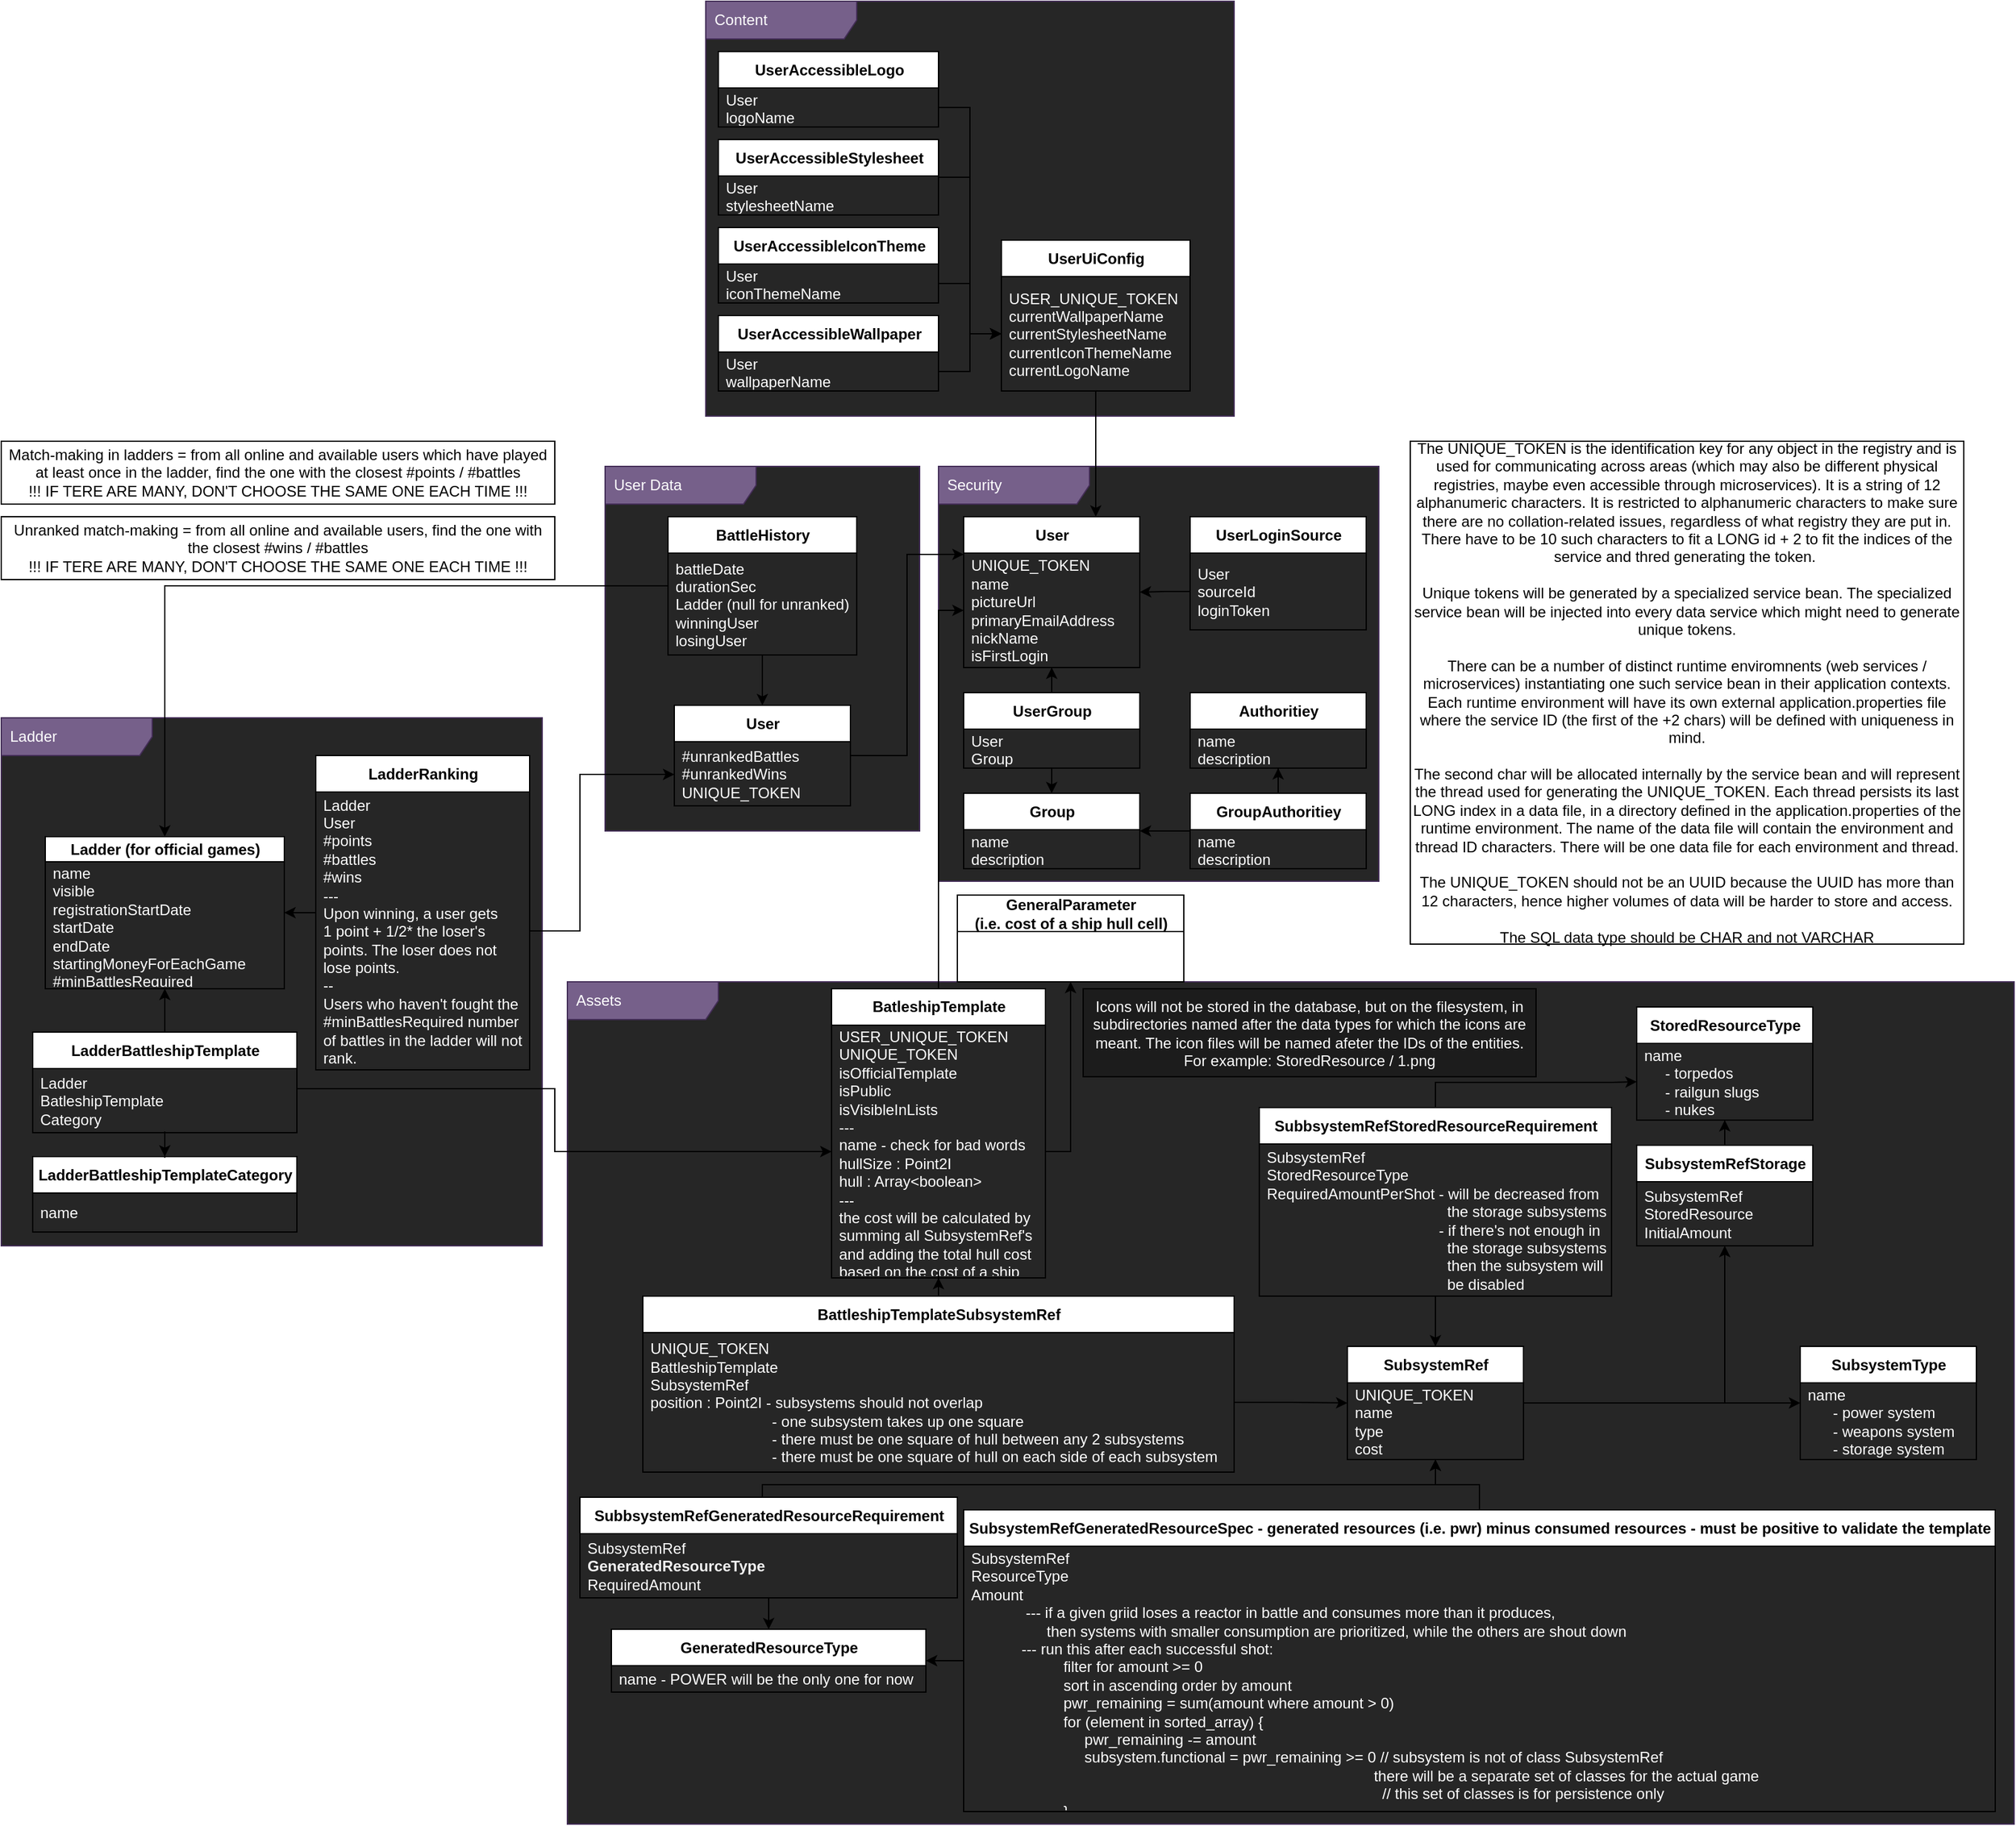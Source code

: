 <mxfile>
    <diagram id="Q96f5WNDCmfQpQFSebxe" name="Page-1">
        <mxGraphModel dx="861" dy="1618" grid="1" gridSize="10" guides="1" tooltips="1" connect="1" arrows="1" fold="1" page="1" pageScale="1" pageWidth="850" pageHeight="1100" math="0" shadow="0">
            <root>
                <mxCell id="0"/>
                <mxCell id="1" parent="0"/>
                <mxCell id="100" value="User Data" style="shape=umlFrame;whiteSpace=wrap;html=1;width=120;height=30;boundedLbl=1;verticalAlign=middle;align=left;spacingLeft=5;fillColor=#76608a;strokeColor=#432D57;fontColor=#ffffff;swimlaneFillColor=#262626;" parent="1" vertex="1">
                    <mxGeometry x="480" y="20" width="250" height="290" as="geometry"/>
                </mxCell>
                <mxCell id="95" value="Assets" style="shape=umlFrame;whiteSpace=wrap;html=1;width=120;height=30;boundedLbl=1;verticalAlign=middle;align=left;spacingLeft=5;fillColor=#76608a;strokeColor=#432D57;fontColor=#ffffff;swimlaneFillColor=#262626;" parent="1" vertex="1">
                    <mxGeometry x="450" y="430" width="1150" height="670" as="geometry"/>
                </mxCell>
                <mxCell id="89" value="Security" style="shape=umlFrame;whiteSpace=wrap;html=1;width=120;height=30;boundedLbl=1;verticalAlign=middle;align=left;spacingLeft=5;fillColor=#76608a;strokeColor=#432D57;fontColor=#ffffff;swimlaneFillColor=#262626;" parent="1" vertex="1">
                    <mxGeometry x="745" y="20" width="350" height="330" as="geometry"/>
                </mxCell>
                <mxCell id="90" value="Ladder" style="shape=umlFrame;whiteSpace=wrap;html=1;width=120;height=30;boundedLbl=1;verticalAlign=middle;align=left;spacingLeft=5;fillColor=#76608a;strokeColor=#432D57;fontColor=#ffffff;swimlaneFillColor=#262626;" parent="1" vertex="1">
                    <mxGeometry y="220" width="430" height="420" as="geometry"/>
                </mxCell>
                <mxCell id="105" style="edgeStyle=orthogonalEdgeStyle;rounded=0;orthogonalLoop=1;jettySize=auto;html=1;entryX=0;entryY=0.25;entryDx=0;entryDy=0;" parent="1" source="2" target="101" edge="1">
                    <mxGeometry relative="1" as="geometry"/>
                </mxCell>
                <mxCell id="2" value="User" style="swimlane;fontStyle=1;align=center;verticalAlign=middle;childLayout=stackLayout;horizontal=1;startSize=29;horizontalStack=0;resizeParent=1;resizeParentMax=0;resizeLast=0;collapsible=0;marginBottom=0;html=1;" parent="1" vertex="1">
                    <mxGeometry x="535" y="210" width="140" height="80" as="geometry"/>
                </mxCell>
                <mxCell id="4" value="#unrankedBattles&lt;br&gt;#unrankedWins&lt;br&gt;UNIQUE_TOKEN" style="text;html=1;strokeColor=none;fillColor=none;align=left;verticalAlign=middle;spacingLeft=4;spacingRight=4;overflow=hidden;rotatable=0;points=[[0,0.5],[1,0.5]];portConstraint=eastwest;fontColor=#FFFFFF;" parent="2" vertex="1">
                    <mxGeometry y="29" width="140" height="51" as="geometry"/>
                </mxCell>
                <mxCell id="111" style="edgeStyle=orthogonalEdgeStyle;rounded=0;orthogonalLoop=1;jettySize=auto;html=1;" parent="1" source="9" target="102" edge="1">
                    <mxGeometry relative="1" as="geometry"/>
                </mxCell>
                <mxCell id="9" value="BatleshipTemplate" style="swimlane;fontStyle=1;align=center;verticalAlign=middle;childLayout=stackLayout;horizontal=1;startSize=29;horizontalStack=0;resizeParent=1;resizeParentMax=0;resizeLast=0;collapsible=0;marginBottom=0;html=1;" parent="1" vertex="1">
                    <mxGeometry x="660" y="435.5" width="170" height="230" as="geometry"/>
                </mxCell>
                <mxCell id="10" value="USER_UNIQUE_TOKEN&lt;br&gt;UNIQUE_TOKEN&lt;br&gt;isOfficialTemplate&lt;br&gt;isPublic&lt;br&gt;isVisibleInLists&lt;br&gt;---&lt;br&gt;name - check for bad words&lt;br&gt;hullSize : Point2I&lt;br&gt;hull : Array&amp;lt;boolean&amp;gt;&lt;br&gt;---&lt;br&gt;the cost will be calculated by&lt;br&gt;summing all SubsystemRef's&lt;br&gt;and adding the total hull cost&lt;br&gt;based on the cost of a ship&lt;br&gt;hull cell, which is looked up in&lt;br&gt;the GeneralParameter table" style="text;html=1;strokeColor=none;fillColor=none;align=left;verticalAlign=middle;spacingLeft=4;spacingRight=4;overflow=hidden;rotatable=0;points=[[0,0.5],[1,0.5]];portConstraint=eastwest;fontColor=#FFFFFF;" parent="9" vertex="1">
                    <mxGeometry y="29" width="170" height="201" as="geometry"/>
                </mxCell>
                <mxCell id="27" style="edgeStyle=orthogonalEdgeStyle;rounded=0;orthogonalLoop=1;jettySize=auto;html=1;" parent="1" source="11" target="17" edge="1">
                    <mxGeometry relative="1" as="geometry"/>
                </mxCell>
                <mxCell id="37" style="edgeStyle=orthogonalEdgeStyle;rounded=0;orthogonalLoop=1;jettySize=auto;html=1;" parent="1" source="11" target="35" edge="1">
                    <mxGeometry relative="1" as="geometry"/>
                </mxCell>
                <mxCell id="11" value="SubsystemRef" style="swimlane;fontStyle=1;align=center;verticalAlign=middle;childLayout=stackLayout;horizontal=1;startSize=29;horizontalStack=0;resizeParent=1;resizeParentMax=0;resizeLast=0;collapsible=0;marginBottom=0;html=1;" parent="1" vertex="1">
                    <mxGeometry x="1070" y="720" width="140" height="90" as="geometry"/>
                </mxCell>
                <mxCell id="12" value="UNIQUE_TOKEN&lt;br&gt;name&lt;br&gt;type&lt;br&gt;cost" style="text;html=1;strokeColor=none;fillColor=none;align=left;verticalAlign=middle;spacingLeft=4;spacingRight=4;overflow=hidden;rotatable=0;points=[[0,0.5],[1,0.5]];portConstraint=eastwest;fontColor=#FFFFFF;" parent="11" vertex="1">
                    <mxGeometry y="29" width="140" height="61" as="geometry"/>
                </mxCell>
                <mxCell id="17" value="SubsystemType" style="swimlane;fontStyle=1;align=center;verticalAlign=middle;childLayout=stackLayout;horizontal=1;startSize=29;horizontalStack=0;resizeParent=1;resizeParentMax=0;resizeLast=0;collapsible=0;marginBottom=0;html=1;" parent="1" vertex="1">
                    <mxGeometry x="1430" y="720" width="140" height="90" as="geometry"/>
                </mxCell>
                <mxCell id="18" value="name&lt;br&gt;&amp;nbsp; &amp;nbsp; &amp;nbsp; - power system&lt;br&gt;&amp;nbsp; &amp;nbsp; &amp;nbsp; - weapons system&lt;br&gt;&amp;nbsp; &amp;nbsp; &amp;nbsp; - storage system" style="text;html=1;strokeColor=none;fillColor=none;align=left;verticalAlign=middle;spacingLeft=4;spacingRight=4;overflow=hidden;rotatable=0;points=[[0,0.5],[1,0.5]];portConstraint=eastwest;fontColor=#FFFFFF;" parent="17" vertex="1">
                    <mxGeometry y="29" width="140" height="61" as="geometry"/>
                </mxCell>
                <mxCell id="29" style="edgeStyle=orthogonalEdgeStyle;rounded=0;orthogonalLoop=1;jettySize=auto;html=1;" parent="1" source="19" target="21" edge="1">
                    <mxGeometry relative="1" as="geometry"/>
                </mxCell>
                <mxCell id="43" style="edgeStyle=orthogonalEdgeStyle;rounded=0;orthogonalLoop=1;jettySize=auto;html=1;" parent="1" source="19" target="11" edge="1">
                    <mxGeometry relative="1" as="geometry"/>
                </mxCell>
                <mxCell id="19" value="SubsystemRefGeneratedResourceSpec - generated resources (i.e. pwr) minus consumed resources - must be positive to validate the template" style="swimlane;fontStyle=1;align=center;verticalAlign=middle;childLayout=stackLayout;horizontal=1;startSize=29;horizontalStack=0;resizeParent=1;resizeParentMax=0;resizeLast=0;collapsible=0;marginBottom=0;html=1;" parent="1" vertex="1">
                    <mxGeometry x="765" y="850" width="820" height="240" as="geometry"/>
                </mxCell>
                <mxCell id="20" value="SubsystemRef&lt;br&gt;ResourceType&lt;br&gt;Amount&lt;br&gt;&amp;nbsp; &amp;nbsp; &amp;nbsp; &amp;nbsp; &amp;nbsp; &amp;nbsp; &amp;nbsp;--- if a given griid loses a reactor in battle and consumes more than it produces,&lt;br&gt;&amp;nbsp; &amp;nbsp; &amp;nbsp; &amp;nbsp; &amp;nbsp; &amp;nbsp; &amp;nbsp; &amp;nbsp; &amp;nbsp; then systems with smaller consumption are prioritized, while the others are shout down&lt;br&gt;&amp;nbsp; &amp;nbsp; &amp;nbsp; &amp;nbsp; &amp;nbsp; &amp;nbsp; --- run this after each successful shot:&lt;br&gt;&amp;nbsp; &amp;nbsp; &amp;nbsp; &amp;nbsp; &amp;nbsp; &amp;nbsp; &amp;nbsp; &amp;nbsp; &amp;nbsp; &amp;nbsp; &amp;nbsp; filter for amount &amp;gt;= 0&lt;br&gt;&amp;nbsp; &amp;nbsp; &amp;nbsp; &amp;nbsp; &amp;nbsp; &amp;nbsp; &amp;nbsp; &amp;nbsp; &amp;nbsp; &amp;nbsp; &amp;nbsp; sort in ascending order by amount&lt;br&gt;&amp;nbsp; &amp;nbsp; &amp;nbsp; &amp;nbsp; &amp;nbsp; &amp;nbsp; &amp;nbsp; &amp;nbsp; &amp;nbsp; &amp;nbsp; &amp;nbsp; pwr_remaining = sum(amount where amount &amp;gt; 0)&lt;br&gt;&amp;nbsp; &amp;nbsp; &amp;nbsp; &amp;nbsp; &amp;nbsp; &amp;nbsp; &amp;nbsp; &amp;nbsp; &amp;nbsp; &amp;nbsp; &amp;nbsp; for (element in sorted_array) {&lt;br&gt;&amp;nbsp; &amp;nbsp; &amp;nbsp; &amp;nbsp; &amp;nbsp; &amp;nbsp; &amp;nbsp; &amp;nbsp; &amp;nbsp; &amp;nbsp; &amp;nbsp; &amp;nbsp; &amp;nbsp; &amp;nbsp;pwr_remaining -= amount&lt;br&gt;&amp;nbsp; &amp;nbsp; &amp;nbsp; &amp;nbsp; &amp;nbsp; &amp;nbsp; &amp;nbsp; &amp;nbsp; &amp;nbsp; &amp;nbsp; &amp;nbsp; &amp;nbsp; &amp;nbsp; &amp;nbsp;subsystem.functional = pwr_remaining &amp;gt;= 0 // subsystem is not of class SubsystemRef&lt;br&gt;&amp;nbsp; &amp;nbsp; &amp;nbsp; &amp;nbsp; &amp;nbsp; &amp;nbsp; &amp;nbsp; &amp;nbsp; &amp;nbsp; &amp;nbsp; &amp;nbsp; &amp;nbsp; &amp;nbsp; &amp;nbsp; &amp;nbsp; &amp;nbsp; &amp;nbsp; &amp;nbsp; &amp;nbsp; &amp;nbsp; &amp;nbsp; &amp;nbsp; &amp;nbsp; &amp;nbsp; &amp;nbsp; &amp;nbsp; &amp;nbsp; &amp;nbsp; &amp;nbsp; &amp;nbsp; &amp;nbsp; &amp;nbsp; &amp;nbsp; &amp;nbsp; &amp;nbsp; &amp;nbsp; &amp;nbsp; &amp;nbsp; &amp;nbsp; &amp;nbsp; &amp;nbsp; &amp;nbsp; &amp;nbsp; &amp;nbsp; &amp;nbsp; &amp;nbsp; &amp;nbsp; &amp;nbsp;   there will be a separate set of classes for the actual game&lt;br&gt;&amp;nbsp; &amp;nbsp; &amp;nbsp; &amp;nbsp; &amp;nbsp; &amp;nbsp; &amp;nbsp; &amp;nbsp; &amp;nbsp; &amp;nbsp; &amp;nbsp; &amp;nbsp; &amp;nbsp; &amp;nbsp; &amp;nbsp; &amp;nbsp; &amp;nbsp; &amp;nbsp; &amp;nbsp; &amp;nbsp; &amp;nbsp; &amp;nbsp; &amp;nbsp; &amp;nbsp; &amp;nbsp; &amp;nbsp; &amp;nbsp; &amp;nbsp; &amp;nbsp; &amp;nbsp; &amp;nbsp; &amp;nbsp; &amp;nbsp; &amp;nbsp; &amp;nbsp; &amp;nbsp; &amp;nbsp; &amp;nbsp; &amp;nbsp; &amp;nbsp; &amp;nbsp; &amp;nbsp; &amp;nbsp; &amp;nbsp; &amp;nbsp; &amp;nbsp; &amp;nbsp; &amp;nbsp; &amp;nbsp; // this set of classes is for persistence only&lt;br&gt;&amp;nbsp; &amp;nbsp; &amp;nbsp; &amp;nbsp; &amp;nbsp; &amp;nbsp; &amp;nbsp; &amp;nbsp; &amp;nbsp; &amp;nbsp; &amp;nbsp; }" style="text;html=1;strokeColor=none;fillColor=none;align=left;verticalAlign=middle;spacingLeft=4;spacingRight=4;overflow=hidden;rotatable=0;points=[[0,0.5],[1,0.5]];portConstraint=eastwest;fontColor=#FFFFFF;" parent="19" vertex="1">
                    <mxGeometry y="29" width="820" height="211" as="geometry"/>
                </mxCell>
                <mxCell id="21" value="GeneratedResourceType" style="swimlane;fontStyle=1;align=center;verticalAlign=middle;childLayout=stackLayout;horizontal=1;startSize=29;horizontalStack=0;resizeParent=1;resizeParentMax=0;resizeLast=0;collapsible=0;marginBottom=0;html=1;" parent="1" vertex="1">
                    <mxGeometry x="485" y="945" width="250" height="50" as="geometry"/>
                </mxCell>
                <mxCell id="22" value="name - POWER will be the only one for now" style="text;html=1;strokeColor=none;fillColor=none;align=left;verticalAlign=middle;spacingLeft=4;spacingRight=4;overflow=hidden;rotatable=0;points=[[0,0.5],[1,0.5]];portConstraint=eastwest;fontColor=#FFFFFF;" parent="21" vertex="1">
                    <mxGeometry y="29" width="250" height="21" as="geometry"/>
                </mxCell>
                <mxCell id="34" style="edgeStyle=orthogonalEdgeStyle;rounded=0;orthogonalLoop=1;jettySize=auto;html=1;" parent="1" source="23" target="9" edge="1">
                    <mxGeometry relative="1" as="geometry"/>
                </mxCell>
                <mxCell id="23" value="BattleshipTemplateSubsystemRef" style="swimlane;fontStyle=1;align=center;verticalAlign=middle;childLayout=stackLayout;horizontal=1;startSize=29;horizontalStack=0;resizeParent=1;resizeParentMax=0;resizeLast=0;collapsible=0;marginBottom=0;html=1;" parent="1" vertex="1">
                    <mxGeometry x="510" y="680" width="470" height="140" as="geometry"/>
                </mxCell>
                <mxCell id="24" value="UNIQUE_TOKEN&lt;br&gt;BattleshipTemplate&lt;br&gt;SubsystemRef&lt;br&gt;position : Point2I - subsystems should not overlap&lt;br&gt;&amp;nbsp; &amp;nbsp; &amp;nbsp; &amp;nbsp; &amp;nbsp; &amp;nbsp; &amp;nbsp; &amp;nbsp; &amp;nbsp; &amp;nbsp; &amp;nbsp; &amp;nbsp; &amp;nbsp; &amp;nbsp; &amp;nbsp;- one subsystem takes up one square&lt;br&gt;&amp;nbsp; &amp;nbsp; &amp;nbsp; &amp;nbsp; &amp;nbsp; &amp;nbsp; &amp;nbsp; &amp;nbsp; &amp;nbsp; &amp;nbsp; &amp;nbsp; &amp;nbsp; &amp;nbsp; &amp;nbsp; &amp;nbsp;- there must be one square of hull between any 2 subsystems&lt;br&gt;&amp;nbsp; &amp;nbsp; &amp;nbsp; &amp;nbsp; &amp;nbsp; &amp;nbsp; &amp;nbsp; &amp;nbsp; &amp;nbsp; &amp;nbsp; &amp;nbsp; &amp;nbsp; &amp;nbsp; &amp;nbsp; &amp;nbsp;- there must be one square of hull on each side of each subsystem" style="text;html=1;strokeColor=none;fillColor=none;align=left;verticalAlign=middle;spacingLeft=4;spacingRight=4;overflow=hidden;rotatable=0;points=[[0,0.5],[1,0.5]];portConstraint=eastwest;fontColor=#FFFFFF;" parent="23" vertex="1">
                    <mxGeometry y="29" width="470" height="111" as="geometry"/>
                </mxCell>
                <mxCell id="25" style="edgeStyle=orthogonalEdgeStyle;rounded=0;orthogonalLoop=1;jettySize=auto;html=1;" parent="1" source="24" target="11" edge="1">
                    <mxGeometry relative="1" as="geometry"/>
                </mxCell>
                <mxCell id="40" style="edgeStyle=orthogonalEdgeStyle;rounded=0;orthogonalLoop=1;jettySize=auto;html=1;" parent="1" source="35" target="38" edge="1">
                    <mxGeometry relative="1" as="geometry"/>
                </mxCell>
                <mxCell id="35" value="SubsystemRefStorage" style="swimlane;fontStyle=1;align=center;verticalAlign=middle;childLayout=stackLayout;horizontal=1;startSize=29;horizontalStack=0;resizeParent=1;resizeParentMax=0;resizeLast=0;collapsible=0;marginBottom=0;html=1;" parent="1" vertex="1">
                    <mxGeometry x="1300" y="560" width="140" height="80" as="geometry"/>
                </mxCell>
                <mxCell id="36" value="SubsystemRef&lt;br&gt;StoredResource&lt;br&gt;InitialAmount" style="text;html=1;strokeColor=none;fillColor=none;align=left;verticalAlign=middle;spacingLeft=4;spacingRight=4;overflow=hidden;rotatable=0;points=[[0,0.5],[1,0.5]];portConstraint=eastwest;fontColor=#FFFFFF;" parent="35" vertex="1">
                    <mxGeometry y="29" width="140" height="51" as="geometry"/>
                </mxCell>
                <mxCell id="38" value="StoredResourceType" style="swimlane;fontStyle=1;align=center;verticalAlign=middle;childLayout=stackLayout;horizontal=1;startSize=29;horizontalStack=0;resizeParent=1;resizeParentMax=0;resizeLast=0;collapsible=0;marginBottom=0;html=1;" parent="1" vertex="1">
                    <mxGeometry x="1300" y="450" width="140" height="90" as="geometry"/>
                </mxCell>
                <mxCell id="39" value="name&lt;br&gt;&amp;nbsp; &amp;nbsp; &amp;nbsp;- torpedos&lt;br&gt;&amp;nbsp; &amp;nbsp; &amp;nbsp;- railgun slugs&lt;br&gt;&amp;nbsp; &amp;nbsp; &amp;nbsp;- nukes" style="text;html=1;strokeColor=none;fillColor=none;align=left;verticalAlign=middle;spacingLeft=4;spacingRight=4;overflow=hidden;rotatable=0;points=[[0,0.5],[1,0.5]];portConstraint=eastwest;fontColor=#FFFFFF;" parent="38" vertex="1">
                    <mxGeometry y="29" width="140" height="61" as="geometry"/>
                </mxCell>
                <mxCell id="48" style="edgeStyle=orthogonalEdgeStyle;rounded=0;orthogonalLoop=1;jettySize=auto;html=1;" parent="1" source="41" target="11" edge="1">
                    <mxGeometry relative="1" as="geometry"/>
                </mxCell>
                <mxCell id="119" style="edgeStyle=orthogonalEdgeStyle;rounded=0;orthogonalLoop=1;jettySize=auto;html=1;entryX=0;entryY=0.5;entryDx=0;entryDy=0;" parent="1" source="41" target="39" edge="1">
                    <mxGeometry relative="1" as="geometry">
                        <Array as="points">
                            <mxPoint x="1140" y="510"/>
                            <mxPoint x="1280" y="510"/>
                        </Array>
                    </mxGeometry>
                </mxCell>
                <mxCell id="41" value="SubbsystemRefStoredResourceRequirement" style="swimlane;fontStyle=1;align=center;verticalAlign=middle;childLayout=stackLayout;horizontal=1;startSize=29;horizontalStack=0;resizeParent=1;resizeParentMax=0;resizeLast=0;collapsible=0;marginBottom=0;html=1;" parent="1" vertex="1">
                    <mxGeometry x="1000" y="530" width="280" height="150" as="geometry"/>
                </mxCell>
                <mxCell id="42" value="SubsystemRef&lt;br&gt;StoredResourceType&lt;br&gt;RequiredAmountPerShot - will be decreased from&lt;br&gt;&amp;nbsp; &amp;nbsp; &amp;nbsp; &amp;nbsp; &amp;nbsp; &amp;nbsp; &amp;nbsp; &amp;nbsp; &amp;nbsp; &amp;nbsp; &amp;nbsp; &amp;nbsp; &amp;nbsp; &amp;nbsp; &amp;nbsp; &amp;nbsp; &amp;nbsp; &amp;nbsp; &amp;nbsp; &amp;nbsp; &amp;nbsp; &amp;nbsp;the storage subsystems&lt;br&gt;&amp;nbsp; &amp;nbsp; &amp;nbsp; &amp;nbsp; &amp;nbsp; &amp;nbsp; &amp;nbsp; &amp;nbsp; &amp;nbsp; &amp;nbsp; &amp;nbsp; &amp;nbsp; &amp;nbsp; &amp;nbsp; &amp;nbsp; &amp;nbsp; &amp;nbsp; &amp;nbsp; &amp;nbsp; &amp;nbsp; &amp;nbsp;- if there's not enough in&lt;br&gt;&amp;nbsp; &amp;nbsp; &amp;nbsp; &amp;nbsp; &amp;nbsp; &amp;nbsp; &amp;nbsp; &amp;nbsp; &amp;nbsp; &amp;nbsp; &amp;nbsp; &amp;nbsp; &amp;nbsp; &amp;nbsp; &amp;nbsp; &amp;nbsp; &amp;nbsp; &amp;nbsp; &amp;nbsp; &amp;nbsp; &amp;nbsp; &amp;nbsp;the storage subsystems,&lt;br&gt;&amp;nbsp; &amp;nbsp; &amp;nbsp; &amp;nbsp; &amp;nbsp; &amp;nbsp; &amp;nbsp; &amp;nbsp; &amp;nbsp; &amp;nbsp; &amp;nbsp; &amp;nbsp; &amp;nbsp; &amp;nbsp; &amp;nbsp; &amp;nbsp; &amp;nbsp; &amp;nbsp; &amp;nbsp; &amp;nbsp; &amp;nbsp; &amp;nbsp;then the subsystem will&lt;br&gt;&amp;nbsp; &amp;nbsp; &amp;nbsp; &amp;nbsp; &amp;nbsp; &amp;nbsp; &amp;nbsp; &amp;nbsp; &amp;nbsp; &amp;nbsp; &amp;nbsp; &amp;nbsp; &amp;nbsp; &amp;nbsp; &amp;nbsp; &amp;nbsp; &amp;nbsp; &amp;nbsp; &amp;nbsp; &amp;nbsp; &amp;nbsp; &amp;nbsp;be disabled" style="text;html=1;strokeColor=none;fillColor=none;align=left;verticalAlign=middle;spacingLeft=4;spacingRight=4;overflow=hidden;rotatable=0;points=[[0,0.5],[1,0.5]];portConstraint=eastwest;fontColor=#FFFFFF;" parent="41" vertex="1">
                    <mxGeometry y="29" width="280" height="121" as="geometry"/>
                </mxCell>
                <mxCell id="49" value="Icons will not be stored in the database, but on the filesystem, in subdirectories named after the data types for which the icons are meant. The icon files will be named afeter the IDs of the entities. For example: StoredResource / 1.png" style="rounded=0;whiteSpace=wrap;html=1;fillColor=#1C1C1C;fontColor=#FFFFFF;" parent="1" vertex="1">
                    <mxGeometry x="860" y="435.5" width="360" height="70" as="geometry"/>
                </mxCell>
                <mxCell id="51" value="GeneralParameter&lt;br&gt;(i.e. cost of a ship hull cell)" style="swimlane;fontStyle=1;align=center;verticalAlign=middle;childLayout=stackLayout;horizontal=1;startSize=29;horizontalStack=0;resizeParent=1;resizeParentMax=0;resizeLast=0;collapsible=0;marginBottom=0;html=1;" parent="1" vertex="1">
                    <mxGeometry x="760" y="361" width="180" height="69" as="geometry"/>
                </mxCell>
                <mxCell id="52" value="name&lt;br&gt;value" style="text;html=1;strokeColor=none;fillColor=none;align=left;verticalAlign=middle;spacingLeft=4;spacingRight=4;overflow=hidden;rotatable=0;points=[[0,0.5],[1,0.5]];portConstraint=eastwest;fontColor=#FFFFFF;" parent="51" vertex="1">
                    <mxGeometry y="29" width="180" height="40" as="geometry"/>
                </mxCell>
                <mxCell id="53" style="edgeStyle=orthogonalEdgeStyle;rounded=0;orthogonalLoop=1;jettySize=auto;html=1;" parent="1" source="10" target="51" edge="1">
                    <mxGeometry relative="1" as="geometry"/>
                </mxCell>
                <mxCell id="54" value="Ladder (for official games)" style="swimlane;fontStyle=1;align=center;verticalAlign=middle;childLayout=stackLayout;horizontal=1;startSize=20;horizontalStack=0;resizeParent=1;resizeParentMax=0;resizeLast=0;collapsible=0;marginBottom=0;html=1;" parent="1" vertex="1">
                    <mxGeometry x="35" y="314.5" width="190" height="121" as="geometry"/>
                </mxCell>
                <mxCell id="55" value="name&lt;br&gt;visible&lt;br&gt;registrationStartDate&lt;br&gt;startDate&lt;br&gt;endDate&lt;br&gt;startingMoneyForEachGame&lt;br&gt;#minBattlesRequired" style="text;html=1;strokeColor=none;fillColor=none;align=left;verticalAlign=middle;spacingLeft=4;spacingRight=4;overflow=hidden;rotatable=0;points=[[0,0.5],[1,0.5]];portConstraint=eastwest;fontColor=#FFFFFF;" parent="54" vertex="1">
                    <mxGeometry y="20" width="190" height="101" as="geometry"/>
                </mxCell>
                <mxCell id="58" style="edgeStyle=orthogonalEdgeStyle;rounded=0;orthogonalLoop=1;jettySize=auto;html=1;" parent="1" source="56" target="54" edge="1">
                    <mxGeometry relative="1" as="geometry"/>
                </mxCell>
                <mxCell id="56" value="LadderRanking" style="swimlane;fontStyle=1;align=center;verticalAlign=middle;childLayout=stackLayout;horizontal=1;startSize=29;horizontalStack=0;resizeParent=1;resizeParentMax=0;resizeLast=0;collapsible=0;marginBottom=0;html=1;" parent="1" vertex="1">
                    <mxGeometry x="250" y="250" width="170" height="250" as="geometry"/>
                </mxCell>
                <mxCell id="57" value="Ladder&lt;br&gt;User&lt;br&gt;#points&lt;br&gt;#battles&lt;br&gt;#wins&lt;br&gt;---&lt;br&gt;Upon winning, a user gets&lt;br&gt;1 point + 1/2* the loser's&lt;br&gt;points. The loser does not&lt;br&gt;lose points.&amp;nbsp;&lt;br&gt;--&lt;br&gt;Users who haven't fought the&lt;br&gt;#minBattlesRequired number&lt;br&gt;of battles in the ladder will not&lt;br&gt;rank." style="text;html=1;strokeColor=none;fillColor=none;align=left;verticalAlign=middle;spacingLeft=4;spacingRight=4;overflow=hidden;rotatable=0;points=[[0,0.5],[1,0.5]];portConstraint=eastwest;fontColor=#FFFFFF;" parent="56" vertex="1">
                    <mxGeometry y="29" width="170" height="221" as="geometry"/>
                </mxCell>
                <mxCell id="60" style="edgeStyle=orthogonalEdgeStyle;rounded=0;orthogonalLoop=1;jettySize=auto;html=1;" parent="1" source="57" target="2" edge="1">
                    <mxGeometry relative="1" as="geometry">
                        <Array as="points">
                            <mxPoint x="460" y="390"/>
                            <mxPoint x="460" y="265"/>
                        </Array>
                    </mxGeometry>
                </mxCell>
                <mxCell id="61" value="LadderBattleshipTemplateCategory" style="swimlane;fontStyle=1;align=center;verticalAlign=middle;childLayout=stackLayout;horizontal=1;startSize=29;horizontalStack=0;resizeParent=1;resizeParentMax=0;resizeLast=0;collapsible=0;marginBottom=0;html=1;" parent="1" vertex="1">
                    <mxGeometry x="25" y="569" width="210" height="60" as="geometry"/>
                </mxCell>
                <mxCell id="62" value="name" style="text;html=1;strokeColor=none;fillColor=none;align=left;verticalAlign=middle;spacingLeft=4;spacingRight=4;overflow=hidden;rotatable=0;points=[[0,0.5],[1,0.5]];portConstraint=eastwest;fontColor=#FFFFFF;" parent="61" vertex="1">
                    <mxGeometry y="29" width="210" height="31" as="geometry"/>
                </mxCell>
                <mxCell id="66" style="edgeStyle=orthogonalEdgeStyle;rounded=0;orthogonalLoop=1;jettySize=auto;html=1;" parent="1" source="63" target="54" edge="1">
                    <mxGeometry relative="1" as="geometry"/>
                </mxCell>
                <mxCell id="67" style="edgeStyle=orthogonalEdgeStyle;rounded=0;orthogonalLoop=1;jettySize=auto;html=1;" parent="1" source="63" target="61" edge="1">
                    <mxGeometry relative="1" as="geometry"/>
                </mxCell>
                <mxCell id="63" value="LadderBattleshipTemplate" style="swimlane;fontStyle=1;align=center;verticalAlign=middle;childLayout=stackLayout;horizontal=1;startSize=29;horizontalStack=0;resizeParent=1;resizeParentMax=0;resizeLast=0;collapsible=0;marginBottom=0;html=1;" parent="1" vertex="1">
                    <mxGeometry x="25" y="470" width="210" height="80" as="geometry"/>
                </mxCell>
                <mxCell id="64" value="Ladder&lt;br&gt;BatleshipTemplate&lt;br&gt;Category" style="text;html=1;strokeColor=none;fillColor=none;align=left;verticalAlign=middle;spacingLeft=4;spacingRight=4;overflow=hidden;rotatable=0;points=[[0,0.5],[1,0.5]];portConstraint=eastwest;fontColor=#FFFFFF;" parent="63" vertex="1">
                    <mxGeometry y="29" width="210" height="51" as="geometry"/>
                </mxCell>
                <mxCell id="65" style="edgeStyle=orthogonalEdgeStyle;rounded=0;orthogonalLoop=1;jettySize=auto;html=1;" parent="1" source="64" target="9" edge="1">
                    <mxGeometry relative="1" as="geometry">
                        <Array as="points">
                            <mxPoint x="440" y="515"/>
                            <mxPoint x="440" y="565"/>
                        </Array>
                    </mxGeometry>
                </mxCell>
                <mxCell id="68" value="Match-making in ladders = from all online and available users which have played at least once in the ladder, find the one with the closest #points / #battles&lt;br&gt;!!! IF TERE ARE MANY, DON'T CHOOSE THE SAME ONE EACH TIME !!!" style="rounded=0;whiteSpace=wrap;html=1;" parent="1" vertex="1">
                    <mxGeometry width="440" height="50" as="geometry"/>
                </mxCell>
                <mxCell id="69" value="Unranked match-making = from all online and available users, find the one with the closest #wins / #battles&lt;br&gt;!!! IF TERE ARE MANY, DON'T CHOOSE THE SAME ONE EACH TIME !!!" style="rounded=0;whiteSpace=wrap;html=1;" parent="1" vertex="1">
                    <mxGeometry y="60" width="440" height="50" as="geometry"/>
                </mxCell>
                <mxCell id="74" style="edgeStyle=orthogonalEdgeStyle;rounded=0;orthogonalLoop=1;jettySize=auto;html=1;" parent="1" source="72" target="2" edge="1">
                    <mxGeometry relative="1" as="geometry"/>
                </mxCell>
                <mxCell id="75" style="edgeStyle=orthogonalEdgeStyle;rounded=0;orthogonalLoop=1;jettySize=auto;html=1;entryX=0.5;entryY=0;entryDx=0;entryDy=0;" parent="1" source="72" target="54" edge="1">
                    <mxGeometry relative="1" as="geometry"/>
                </mxCell>
                <mxCell id="72" value="BattleHistory" style="swimlane;fontStyle=1;align=center;verticalAlign=middle;childLayout=stackLayout;horizontal=1;startSize=29;horizontalStack=0;resizeParent=1;resizeParentMax=0;resizeLast=0;collapsible=0;marginBottom=0;html=1;" parent="1" vertex="1">
                    <mxGeometry x="530" y="60" width="150" height="110" as="geometry"/>
                </mxCell>
                <mxCell id="73" value="battleDate&lt;br&gt;durationSec&lt;br&gt;Ladder (null for unranked)&lt;br&gt;winningUser&lt;br&gt;losingUser" style="text;html=1;strokeColor=none;fillColor=none;align=left;verticalAlign=middle;spacingLeft=4;spacingRight=4;overflow=hidden;rotatable=0;points=[[0,0.5],[1,0.5]];portConstraint=eastwest;fontColor=#FFFFFF;" parent="72" vertex="1">
                    <mxGeometry y="29" width="150" height="81" as="geometry"/>
                </mxCell>
                <mxCell id="76" value="Group" style="swimlane;fontStyle=1;align=center;verticalAlign=middle;childLayout=stackLayout;horizontal=1;startSize=29;horizontalStack=0;resizeParent=1;resizeParentMax=0;resizeLast=0;collapsible=0;marginBottom=0;html=1;" parent="1" vertex="1">
                    <mxGeometry x="765" y="280" width="140" height="60" as="geometry"/>
                </mxCell>
                <mxCell id="77" value="name&lt;br&gt;description" style="text;html=1;strokeColor=none;fillColor=none;align=left;verticalAlign=middle;spacingLeft=4;spacingRight=4;overflow=hidden;rotatable=0;points=[[0,0.5],[1,0.5]];portConstraint=eastwest;fontColor=#FFFFFF;" parent="76" vertex="1">
                    <mxGeometry y="29" width="140" height="31" as="geometry"/>
                </mxCell>
                <mxCell id="86" style="edgeStyle=orthogonalEdgeStyle;rounded=0;orthogonalLoop=1;jettySize=auto;html=1;" parent="1" source="78" target="76" edge="1">
                    <mxGeometry relative="1" as="geometry"/>
                </mxCell>
                <mxCell id="108" style="edgeStyle=orthogonalEdgeStyle;rounded=0;orthogonalLoop=1;jettySize=auto;html=1;" parent="1" source="78" target="101" edge="1">
                    <mxGeometry relative="1" as="geometry"/>
                </mxCell>
                <mxCell id="78" value="UserGroup" style="swimlane;fontStyle=1;align=center;verticalAlign=middle;childLayout=stackLayout;horizontal=1;startSize=29;horizontalStack=0;resizeParent=1;resizeParentMax=0;resizeLast=0;collapsible=0;marginBottom=0;html=1;" parent="1" vertex="1">
                    <mxGeometry x="765" y="200" width="140" height="60" as="geometry"/>
                </mxCell>
                <mxCell id="79" value="User&lt;br&gt;Group" style="text;html=1;strokeColor=none;fillColor=none;align=left;verticalAlign=middle;spacingLeft=4;spacingRight=4;overflow=hidden;rotatable=0;points=[[0,0.5],[1,0.5]];portConstraint=eastwest;fontColor=#FFFFFF;" parent="78" vertex="1">
                    <mxGeometry y="29" width="140" height="31" as="geometry"/>
                </mxCell>
                <mxCell id="82" value="Authoritiey" style="swimlane;fontStyle=1;align=center;verticalAlign=middle;childLayout=stackLayout;horizontal=1;startSize=29;horizontalStack=0;resizeParent=1;resizeParentMax=0;resizeLast=0;collapsible=0;marginBottom=0;html=1;" parent="1" vertex="1">
                    <mxGeometry x="945" y="200" width="140" height="60" as="geometry"/>
                </mxCell>
                <mxCell id="83" value="name&lt;br&gt;description" style="text;html=1;strokeColor=none;fillColor=none;align=left;verticalAlign=middle;spacingLeft=4;spacingRight=4;overflow=hidden;rotatable=0;points=[[0,0.5],[1,0.5]];portConstraint=eastwest;fontColor=#FFFFFF;" parent="82" vertex="1">
                    <mxGeometry y="29" width="140" height="31" as="geometry"/>
                </mxCell>
                <mxCell id="88" style="edgeStyle=orthogonalEdgeStyle;rounded=0;orthogonalLoop=1;jettySize=auto;html=1;" parent="1" source="84" target="82" edge="1">
                    <mxGeometry relative="1" as="geometry"/>
                </mxCell>
                <mxCell id="107" style="edgeStyle=orthogonalEdgeStyle;rounded=0;orthogonalLoop=1;jettySize=auto;html=1;" parent="1" source="84" target="76" edge="1">
                    <mxGeometry relative="1" as="geometry"/>
                </mxCell>
                <mxCell id="84" value="GroupAuthoritiey" style="swimlane;fontStyle=1;align=center;verticalAlign=middle;childLayout=stackLayout;horizontal=1;startSize=29;horizontalStack=0;resizeParent=1;resizeParentMax=0;resizeLast=0;collapsible=0;marginBottom=0;html=1;" parent="1" vertex="1">
                    <mxGeometry x="945" y="280" width="140" height="60" as="geometry"/>
                </mxCell>
                <mxCell id="85" value="name&lt;br&gt;description" style="text;html=1;strokeColor=none;fillColor=none;align=left;verticalAlign=middle;spacingLeft=4;spacingRight=4;overflow=hidden;rotatable=0;points=[[0,0.5],[1,0.5]];portConstraint=eastwest;fontColor=#FFFFFF;" parent="84" vertex="1">
                    <mxGeometry y="29" width="140" height="31" as="geometry"/>
                </mxCell>
                <mxCell id="91" value="UserLoginSource" style="swimlane;fontStyle=1;align=center;verticalAlign=middle;childLayout=stackLayout;horizontal=1;startSize=29;horizontalStack=0;resizeParent=1;resizeParentMax=0;resizeLast=0;collapsible=0;marginBottom=0;html=1;" parent="1" vertex="1">
                    <mxGeometry x="945" y="60" width="140" height="90" as="geometry"/>
                </mxCell>
                <mxCell id="92" value="User&lt;br&gt;sourceId&lt;br&gt;loginToken" style="text;html=1;strokeColor=none;fillColor=none;align=left;verticalAlign=middle;spacingLeft=4;spacingRight=4;overflow=hidden;rotatable=0;points=[[0,0.5],[1,0.5]];portConstraint=eastwest;fontColor=#FFFFFF;" parent="91" vertex="1">
                    <mxGeometry y="29" width="140" height="61" as="geometry"/>
                </mxCell>
                <mxCell id="101" value="User" style="swimlane;fontStyle=1;align=center;verticalAlign=middle;childLayout=stackLayout;horizontal=1;startSize=29;horizontalStack=0;resizeParent=1;resizeParentMax=0;resizeLast=0;collapsible=0;marginBottom=0;html=1;" parent="1" vertex="1">
                    <mxGeometry x="765" y="60" width="140" height="120" as="geometry"/>
                </mxCell>
                <mxCell id="102" value="UNIQUE_TOKEN&lt;br&gt;name&lt;br&gt;pictureUrl&lt;br&gt;primaryEmailAddress&lt;br&gt;nickName&lt;br&gt;isFirstLogin" style="text;html=1;strokeColor=none;fillColor=none;align=left;verticalAlign=middle;spacingLeft=4;spacingRight=4;overflow=hidden;rotatable=0;points=[[0,0.5],[1,0.5]];portConstraint=eastwest;fontColor=#FFFFFF;" parent="101" vertex="1">
                    <mxGeometry y="29" width="140" height="91" as="geometry"/>
                </mxCell>
                <mxCell id="103" style="edgeStyle=orthogonalEdgeStyle;rounded=0;orthogonalLoop=1;jettySize=auto;html=1;" parent="1" source="92" target="101" edge="1">
                    <mxGeometry relative="1" as="geometry"/>
                </mxCell>
                <mxCell id="106" value="The UNIQUE_TOKEN is the identification key for any object in the registry and is used for communicating across areas (which may also be different physical registries, maybe even accessible through microservices). It is&amp;nbsp;a string of 12 alphanumeric characters. It is restricted to alphanumeric characters to make sure there are no collation-related issues, regardless of what registry they are put in. There have to be 10 such characters to fit a LONG id + 2 to fit the indices of the service and thred generating the token.&amp;nbsp;&lt;br&gt;&lt;br&gt;Unique tokens will be generated by a specialized service bean. The specialized service bean will be injected into every data service which might need to generate unique tokens.&lt;br&gt;&lt;br&gt;There can be a number of distinct runtime enviromnents (web services / microservices) instantiating one such service bean in their application contexts. Each runtime environment will have its own external application.properties file where the service ID (the first of the +2 chars) will be defined with uniqueness in mind.&lt;br&gt;&lt;br&gt;The second char will be allocated internally by the service bean and will represent the thread used for generating the UNIQUE_TOKEN. Each thread persists its last LONG index in a data file, in a directory defined in the application.properties of the runtime environment. The name of the data file will contain the environment and thread ID characters. There will be one data file for each environment and thread.&lt;br&gt;&lt;br&gt;The UNIQUE_TOKEN should not be an UUID because the UUID has more than 12 characters, hence higher volumes of data will be harder to store and access.&lt;br&gt;&lt;br&gt;The SQL data type should be CHAR and not VARCHAR" style="rounded=0;whiteSpace=wrap;html=1;" parent="1" vertex="1">
                    <mxGeometry x="1120" width="440" height="400" as="geometry"/>
                </mxCell>
                <mxCell id="116" style="edgeStyle=orthogonalEdgeStyle;rounded=0;orthogonalLoop=1;jettySize=auto;html=1;" parent="1" source="112" target="11" edge="1">
                    <mxGeometry relative="1" as="geometry">
                        <Array as="points">
                            <mxPoint x="605" y="830"/>
                            <mxPoint x="1140" y="830"/>
                        </Array>
                    </mxGeometry>
                </mxCell>
                <mxCell id="117" style="edgeStyle=orthogonalEdgeStyle;rounded=0;orthogonalLoop=1;jettySize=auto;html=1;" parent="1" source="112" target="21" edge="1">
                    <mxGeometry relative="1" as="geometry"/>
                </mxCell>
                <mxCell id="112" value="SubbsystemRefGeneratedResourceRequirement" style="swimlane;fontStyle=1;align=center;verticalAlign=middle;childLayout=stackLayout;horizontal=1;startSize=29;horizontalStack=0;resizeParent=1;resizeParentMax=0;resizeLast=0;collapsible=0;marginBottom=0;html=1;" parent="1" vertex="1">
                    <mxGeometry x="460" y="840" width="300" height="80" as="geometry"/>
                </mxCell>
                <mxCell id="113" value="SubsystemRef&lt;br&gt;&lt;span style=&quot;color: rgb(240 , 240 , 240) ; font-weight: 700 ; text-align: center&quot;&gt;GeneratedResourceType&lt;/span&gt;&lt;br&gt;RequiredAmount" style="text;html=1;strokeColor=none;fillColor=none;align=left;verticalAlign=middle;spacingLeft=4;spacingRight=4;overflow=hidden;rotatable=0;points=[[0,0.5],[1,0.5]];portConstraint=eastwest;fontColor=#FFFFFF;" parent="112" vertex="1">
                    <mxGeometry y="29" width="300" height="51" as="geometry"/>
                </mxCell>
                <mxCell id="120" value="Content" style="shape=umlFrame;whiteSpace=wrap;html=1;width=120;height=30;boundedLbl=1;verticalAlign=middle;align=left;spacingLeft=5;fillColor=#76608a;strokeColor=#432D57;fontColor=#ffffff;swimlaneFillColor=#262626;" vertex="1" parent="1">
                    <mxGeometry x="560" y="-350" width="420" height="330" as="geometry"/>
                </mxCell>
                <mxCell id="126" style="edgeStyle=orthogonalEdgeStyle;rounded=0;orthogonalLoop=1;jettySize=auto;html=1;entryX=0.75;entryY=0;entryDx=0;entryDy=0;" edge="1" parent="1" source="121" target="101">
                    <mxGeometry relative="1" as="geometry"/>
                </mxCell>
                <mxCell id="121" value="UserUiConfig" style="swimlane;fontStyle=1;align=center;verticalAlign=middle;childLayout=stackLayout;horizontal=1;startSize=29;horizontalStack=0;resizeParent=1;resizeParentMax=0;resizeLast=0;collapsible=0;marginBottom=0;html=1;" vertex="1" parent="1">
                    <mxGeometry x="795" y="-160" width="150" height="120" as="geometry"/>
                </mxCell>
                <mxCell id="122" value="USER_UNIQUE_TOKEN&lt;br&gt;currentWallpaperName&lt;br&gt;currentStylesheetName&lt;br&gt;currentIconThemeName&lt;br&gt;currentLogoName" style="text;html=1;strokeColor=none;fillColor=none;align=left;verticalAlign=middle;spacingLeft=4;spacingRight=4;overflow=hidden;rotatable=0;points=[[0,0.5],[1,0.5]];portConstraint=eastwest;fontColor=#FFFFFF;" vertex="1" parent="121">
                    <mxGeometry y="29" width="150" height="91" as="geometry"/>
                </mxCell>
                <mxCell id="137" style="edgeStyle=orthogonalEdgeStyle;rounded=0;orthogonalLoop=1;jettySize=auto;html=1;entryX=0;entryY=0.5;entryDx=0;entryDy=0;" edge="1" parent="1" source="123" target="122">
                    <mxGeometry relative="1" as="geometry">
                        <Array as="points">
                            <mxPoint x="770" y="-210"/>
                            <mxPoint x="770" y="-86"/>
                        </Array>
                    </mxGeometry>
                </mxCell>
                <mxCell id="123" value="UserAccessibleStylesheet" style="swimlane;fontStyle=1;align=center;verticalAlign=middle;childLayout=stackLayout;horizontal=1;startSize=29;horizontalStack=0;resizeParent=1;resizeParentMax=0;resizeLast=0;collapsible=0;marginBottom=0;html=1;" vertex="1" parent="1">
                    <mxGeometry x="570" y="-240" width="175" height="60" as="geometry"/>
                </mxCell>
                <mxCell id="124" value="User&lt;br&gt;stylesheetName" style="text;html=1;strokeColor=none;fillColor=none;align=left;verticalAlign=middle;spacingLeft=4;spacingRight=4;overflow=hidden;rotatable=0;points=[[0,0.5],[1,0.5]];portConstraint=eastwest;fontColor=#FFFFFF;" vertex="1" parent="123">
                    <mxGeometry y="29" width="175" height="31" as="geometry"/>
                </mxCell>
                <mxCell id="127" value="UserAccessibleWallpaper" style="swimlane;fontStyle=1;align=center;verticalAlign=middle;childLayout=stackLayout;horizontal=1;startSize=29;horizontalStack=0;resizeParent=1;resizeParentMax=0;resizeLast=0;collapsible=0;marginBottom=0;html=1;" vertex="1" parent="1">
                    <mxGeometry x="570" y="-100" width="175" height="60" as="geometry"/>
                </mxCell>
                <mxCell id="128" value="User&lt;br&gt;wallpaperName" style="text;html=1;strokeColor=none;fillColor=none;align=left;verticalAlign=middle;spacingLeft=4;spacingRight=4;overflow=hidden;rotatable=0;points=[[0,0.5],[1,0.5]];portConstraint=eastwest;fontColor=#FFFFFF;" vertex="1" parent="127">
                    <mxGeometry y="29" width="175" height="31" as="geometry"/>
                </mxCell>
                <mxCell id="130" value="UserAccessibleIconTheme" style="swimlane;fontStyle=1;align=center;verticalAlign=middle;childLayout=stackLayout;horizontal=1;startSize=29;horizontalStack=0;resizeParent=1;resizeParentMax=0;resizeLast=0;collapsible=0;marginBottom=0;html=1;" vertex="1" parent="1">
                    <mxGeometry x="570" y="-170" width="175" height="60" as="geometry"/>
                </mxCell>
                <mxCell id="131" value="User&lt;br&gt;iconThemeName" style="text;html=1;strokeColor=none;fillColor=none;align=left;verticalAlign=middle;spacingLeft=4;spacingRight=4;overflow=hidden;rotatable=0;points=[[0,0.5],[1,0.5]];portConstraint=eastwest;fontColor=#FFFFFF;" vertex="1" parent="130">
                    <mxGeometry y="29" width="175" height="31" as="geometry"/>
                </mxCell>
                <mxCell id="133" style="edgeStyle=orthogonalEdgeStyle;rounded=0;orthogonalLoop=1;jettySize=auto;html=1;entryX=0;entryY=0.5;entryDx=0;entryDy=0;" edge="1" parent="1" source="131" target="122">
                    <mxGeometry relative="1" as="geometry"/>
                </mxCell>
                <mxCell id="135" value="UserAccessibleLogo" style="swimlane;fontStyle=1;align=center;verticalAlign=middle;childLayout=stackLayout;horizontal=1;startSize=29;horizontalStack=0;resizeParent=1;resizeParentMax=0;resizeLast=0;collapsible=0;marginBottom=0;html=1;" vertex="1" parent="1">
                    <mxGeometry x="570" y="-310" width="175" height="60" as="geometry"/>
                </mxCell>
                <mxCell id="136" value="User&lt;br&gt;logoName" style="text;html=1;strokeColor=none;fillColor=none;align=left;verticalAlign=middle;spacingLeft=4;spacingRight=4;overflow=hidden;rotatable=0;points=[[0,0.5],[1,0.5]];portConstraint=eastwest;fontColor=#FFFFFF;" vertex="1" parent="135">
                    <mxGeometry y="29" width="175" height="31" as="geometry"/>
                </mxCell>
                <mxCell id="139" style="edgeStyle=orthogonalEdgeStyle;rounded=0;orthogonalLoop=1;jettySize=auto;html=1;" edge="1" parent="1" source="128" target="122">
                    <mxGeometry relative="1" as="geometry"/>
                </mxCell>
                <mxCell id="140" style="edgeStyle=orthogonalEdgeStyle;rounded=0;orthogonalLoop=1;jettySize=auto;html=1;entryX=0;entryY=0.5;entryDx=0;entryDy=0;" edge="1" parent="1" source="136" target="122">
                    <mxGeometry relative="1" as="geometry"/>
                </mxCell>
            </root>
        </mxGraphModel>
    </diagram>
</mxfile>